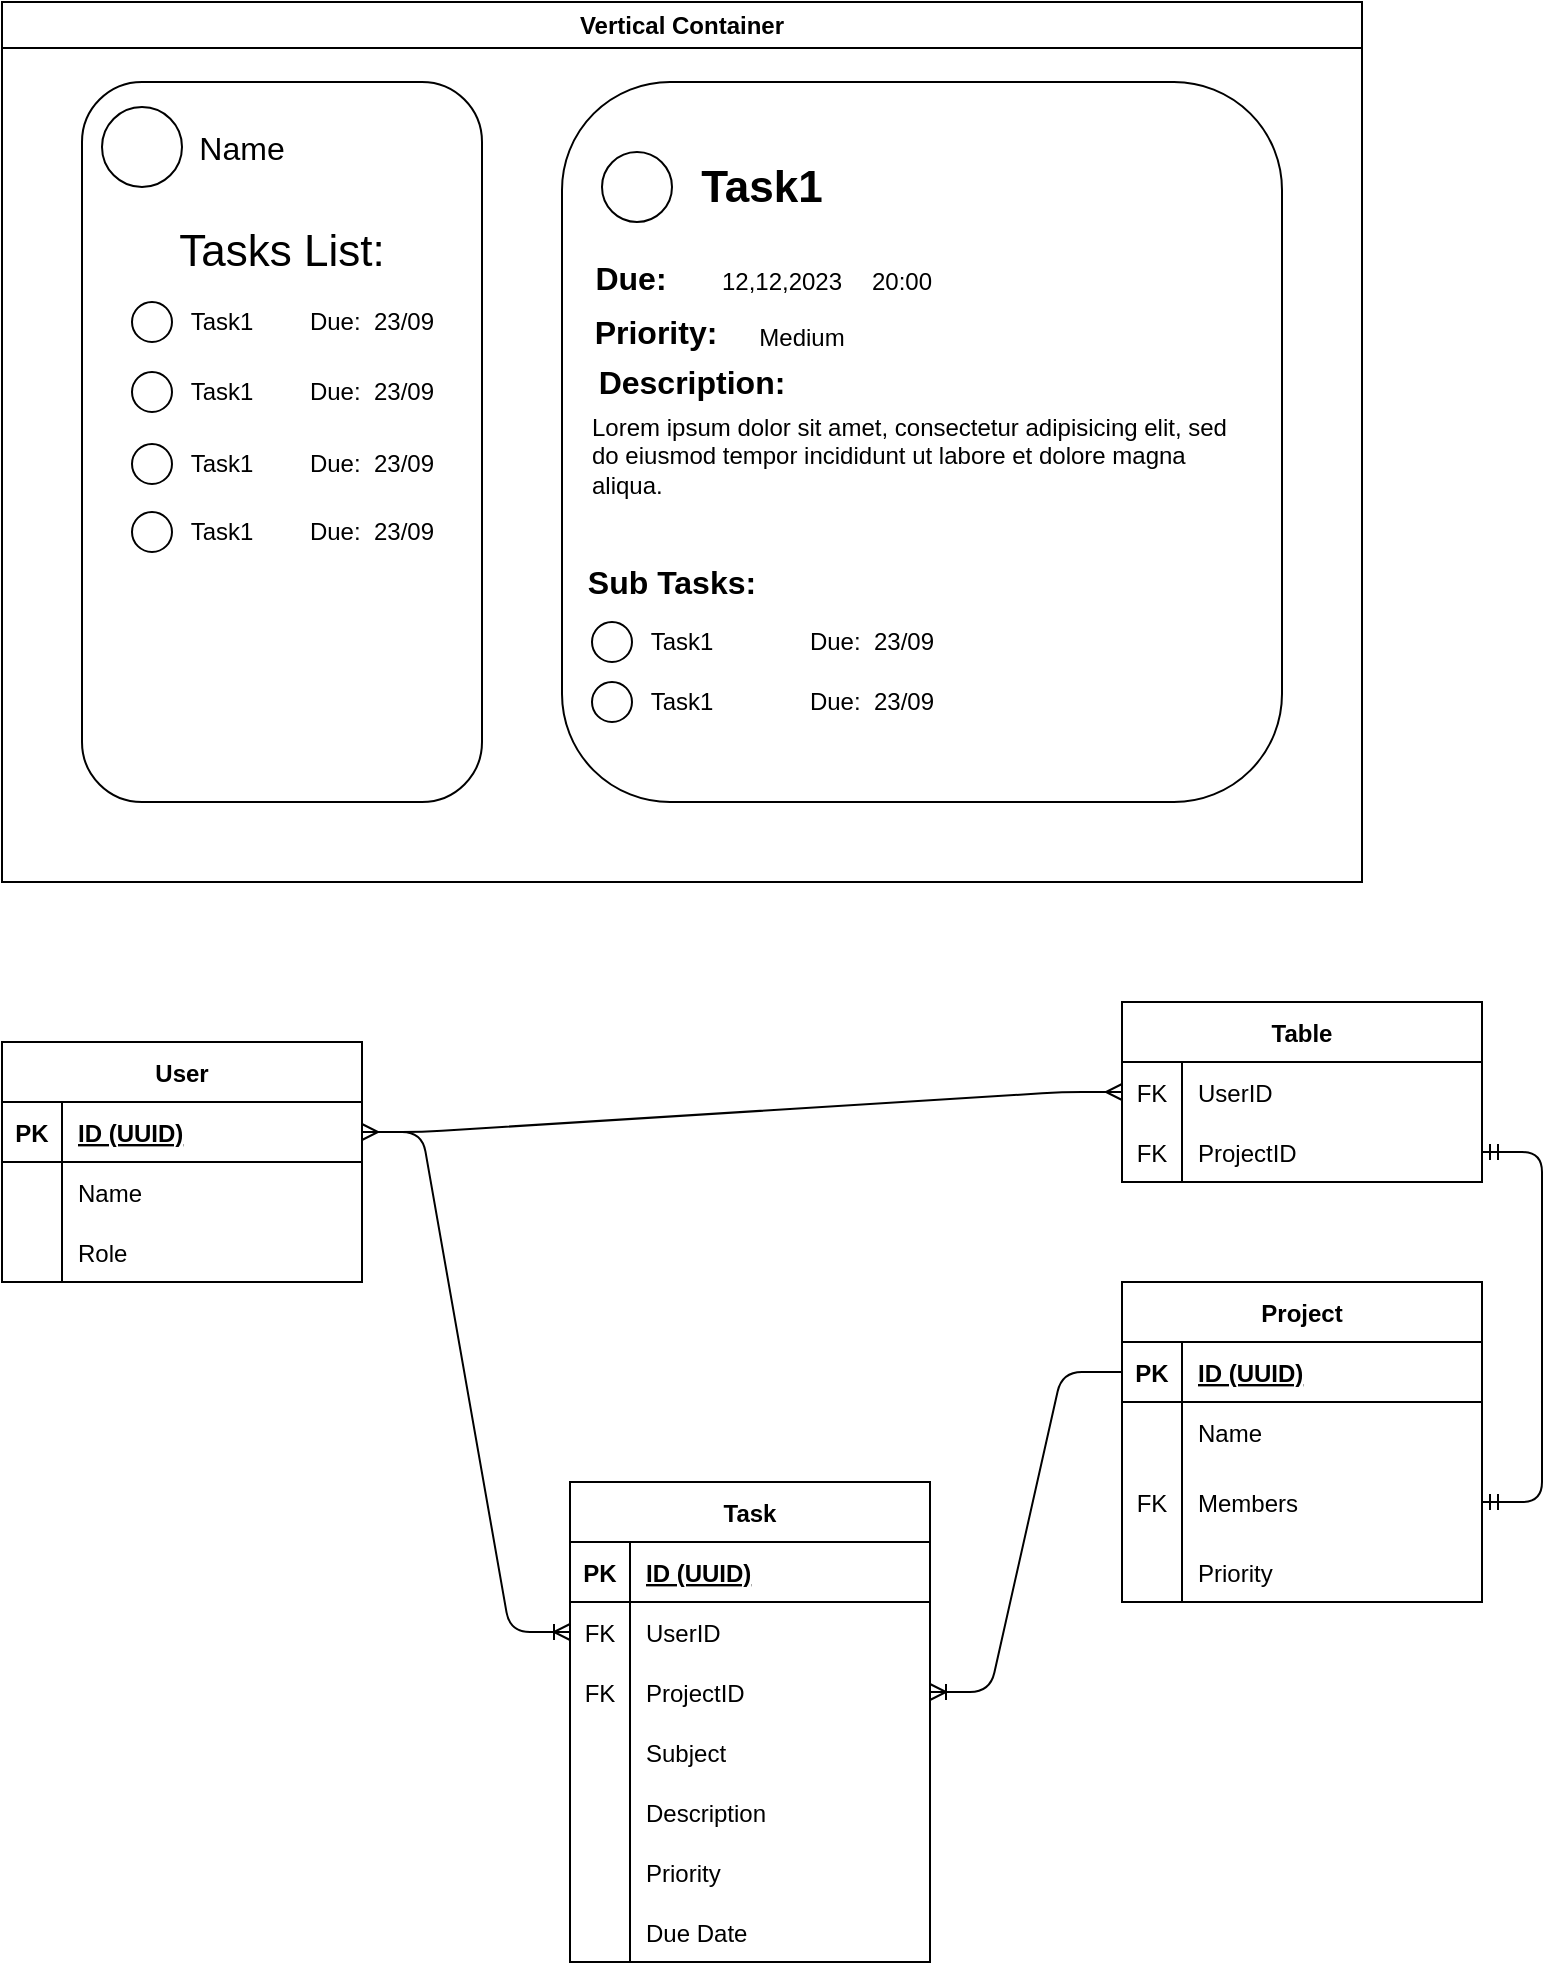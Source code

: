 <mxfile>
    <diagram name="Strona-1" id="vzDeasuwt3uQLDoyi-kc">
        <mxGraphModel dx="1151" dy="490" grid="1" gridSize="10" guides="1" tooltips="1" connect="1" arrows="1" fold="1" page="1" pageScale="1" pageWidth="827" pageHeight="1169" math="0" shadow="0">
            <root>
                <mxCell id="0"/>
                <mxCell id="1" parent="0"/>
                <mxCell id="1jarj3irUBRzqBKBzVCS-1" value="Vertical Container" style="swimlane;whiteSpace=wrap;html=1;" parent="1" vertex="1">
                    <mxGeometry x="40" y="40" width="680" height="440" as="geometry"/>
                </mxCell>
                <mxCell id="1jarj3irUBRzqBKBzVCS-2" value="" style="rounded=1;whiteSpace=wrap;html=1;" parent="1jarj3irUBRzqBKBzVCS-1" vertex="1">
                    <mxGeometry x="40" y="40" width="200" height="360" as="geometry"/>
                </mxCell>
                <mxCell id="1jarj3irUBRzqBKBzVCS-3" value="" style="rounded=1;whiteSpace=wrap;html=1;" parent="1jarj3irUBRzqBKBzVCS-1" vertex="1">
                    <mxGeometry x="280" y="40" width="360" height="360" as="geometry"/>
                </mxCell>
                <mxCell id="1jarj3irUBRzqBKBzVCS-4" value="Tasks List:" style="text;html=1;strokeColor=none;fillColor=none;align=center;verticalAlign=middle;whiteSpace=wrap;rounded=0;fontSize=22;" parent="1jarj3irUBRzqBKBzVCS-1" vertex="1">
                    <mxGeometry x="60" y="110" width="160" height="30" as="geometry"/>
                </mxCell>
                <mxCell id="1jarj3irUBRzqBKBzVCS-6" value="Task1" style="text;html=1;strokeColor=none;fillColor=none;align=center;verticalAlign=middle;whiteSpace=wrap;rounded=0;" parent="1jarj3irUBRzqBKBzVCS-1" vertex="1">
                    <mxGeometry x="80" y="145" width="60" height="30" as="geometry"/>
                </mxCell>
                <mxCell id="1jarj3irUBRzqBKBzVCS-7" value="" style="ellipse;whiteSpace=wrap;html=1;aspect=fixed;" parent="1jarj3irUBRzqBKBzVCS-1" vertex="1">
                    <mxGeometry x="65" y="150" width="20" height="20" as="geometry"/>
                </mxCell>
                <mxCell id="1jarj3irUBRzqBKBzVCS-8" value="Due:&amp;nbsp; 23/09" style="text;html=1;strokeColor=none;fillColor=none;align=center;verticalAlign=middle;whiteSpace=wrap;rounded=0;" parent="1jarj3irUBRzqBKBzVCS-1" vertex="1">
                    <mxGeometry x="150" y="145" width="70" height="30" as="geometry"/>
                </mxCell>
                <mxCell id="1jarj3irUBRzqBKBzVCS-10" value="Task1" style="text;html=1;strokeColor=none;fillColor=none;align=center;verticalAlign=middle;whiteSpace=wrap;rounded=0;" parent="1jarj3irUBRzqBKBzVCS-1" vertex="1">
                    <mxGeometry x="80" y="180" width="60" height="30" as="geometry"/>
                </mxCell>
                <mxCell id="1jarj3irUBRzqBKBzVCS-11" value="" style="ellipse;whiteSpace=wrap;html=1;aspect=fixed;" parent="1jarj3irUBRzqBKBzVCS-1" vertex="1">
                    <mxGeometry x="65" y="185" width="20" height="20" as="geometry"/>
                </mxCell>
                <mxCell id="1jarj3irUBRzqBKBzVCS-12" value="Due:&amp;nbsp; 23/09" style="text;html=1;strokeColor=none;fillColor=none;align=center;verticalAlign=middle;whiteSpace=wrap;rounded=0;" parent="1jarj3irUBRzqBKBzVCS-1" vertex="1">
                    <mxGeometry x="150" y="180" width="70" height="30" as="geometry"/>
                </mxCell>
                <mxCell id="1jarj3irUBRzqBKBzVCS-14" value="Task1" style="text;html=1;strokeColor=none;fillColor=none;align=center;verticalAlign=middle;whiteSpace=wrap;rounded=0;" parent="1jarj3irUBRzqBKBzVCS-1" vertex="1">
                    <mxGeometry x="80" y="216" width="60" height="30" as="geometry"/>
                </mxCell>
                <mxCell id="1jarj3irUBRzqBKBzVCS-15" value="" style="ellipse;whiteSpace=wrap;html=1;aspect=fixed;" parent="1jarj3irUBRzqBKBzVCS-1" vertex="1">
                    <mxGeometry x="65" y="221" width="20" height="20" as="geometry"/>
                </mxCell>
                <mxCell id="1jarj3irUBRzqBKBzVCS-16" value="Due:&amp;nbsp; 23/09" style="text;html=1;strokeColor=none;fillColor=none;align=center;verticalAlign=middle;whiteSpace=wrap;rounded=0;" parent="1jarj3irUBRzqBKBzVCS-1" vertex="1">
                    <mxGeometry x="150" y="216" width="70" height="30" as="geometry"/>
                </mxCell>
                <mxCell id="1jarj3irUBRzqBKBzVCS-18" value="Task1" style="text;html=1;strokeColor=none;fillColor=none;align=center;verticalAlign=middle;whiteSpace=wrap;rounded=0;" parent="1jarj3irUBRzqBKBzVCS-1" vertex="1">
                    <mxGeometry x="80" y="250" width="60" height="30" as="geometry"/>
                </mxCell>
                <mxCell id="1jarj3irUBRzqBKBzVCS-19" value="" style="ellipse;whiteSpace=wrap;html=1;aspect=fixed;" parent="1jarj3irUBRzqBKBzVCS-1" vertex="1">
                    <mxGeometry x="65" y="255" width="20" height="20" as="geometry"/>
                </mxCell>
                <mxCell id="1jarj3irUBRzqBKBzVCS-20" value="Due:&amp;nbsp; 23/09" style="text;html=1;strokeColor=none;fillColor=none;align=center;verticalAlign=middle;whiteSpace=wrap;rounded=0;" parent="1jarj3irUBRzqBKBzVCS-1" vertex="1">
                    <mxGeometry x="150" y="250" width="70" height="30" as="geometry"/>
                </mxCell>
                <mxCell id="1jarj3irUBRzqBKBzVCS-27" value="" style="ellipse;whiteSpace=wrap;html=1;aspect=fixed;" parent="1jarj3irUBRzqBKBzVCS-1" vertex="1">
                    <mxGeometry x="300" y="75" width="35" height="35" as="geometry"/>
                </mxCell>
                <mxCell id="1jarj3irUBRzqBKBzVCS-28" value="Task1" style="text;html=1;strokeColor=none;fillColor=none;align=center;verticalAlign=middle;whiteSpace=wrap;rounded=0;fontSize=22;fontStyle=1" parent="1jarj3irUBRzqBKBzVCS-1" vertex="1">
                    <mxGeometry x="320" y="62.5" width="120" height="60" as="geometry"/>
                </mxCell>
                <mxCell id="1jarj3irUBRzqBKBzVCS-29" value="Description:" style="text;html=1;strokeColor=none;fillColor=none;align=center;verticalAlign=middle;whiteSpace=wrap;rounded=0;fontSize=16;fontStyle=1" parent="1jarj3irUBRzqBKBzVCS-1" vertex="1">
                    <mxGeometry x="280" y="175" width="130" height="30" as="geometry"/>
                </mxCell>
                <mxCell id="1jarj3irUBRzqBKBzVCS-30" value="&lt;h1&gt;&lt;br&gt;&lt;/h1&gt;&lt;p&gt;Lorem ipsum dolor sit amet, consectetur adipisicing elit, sed do eiusmod tempor incididunt ut labore et dolore magna aliqua.&lt;/p&gt;" style="text;html=1;strokeColor=none;fillColor=none;spacing=5;spacingTop=-20;whiteSpace=wrap;overflow=hidden;rounded=0;" parent="1jarj3irUBRzqBKBzVCS-1" vertex="1">
                    <mxGeometry x="290" y="155" width="340" height="100" as="geometry"/>
                </mxCell>
                <mxCell id="1jarj3irUBRzqBKBzVCS-31" value="&lt;font style=&quot;font-size: 16px;&quot;&gt;&lt;b&gt;Due:&lt;/b&gt;&lt;/font&gt;" style="text;html=1;strokeColor=none;fillColor=none;align=center;verticalAlign=middle;whiteSpace=wrap;rounded=0;" parent="1jarj3irUBRzqBKBzVCS-1" vertex="1">
                    <mxGeometry x="267.5" y="122.5" width="92.5" height="30" as="geometry"/>
                </mxCell>
                <mxCell id="1jarj3irUBRzqBKBzVCS-32" value="12,12,2023" style="text;html=1;strokeColor=none;fillColor=none;align=center;verticalAlign=middle;whiteSpace=wrap;rounded=0;" parent="1jarj3irUBRzqBKBzVCS-1" vertex="1">
                    <mxGeometry x="360" y="125" width="60" height="30" as="geometry"/>
                </mxCell>
                <mxCell id="1jarj3irUBRzqBKBzVCS-33" value="20:00" style="text;html=1;strokeColor=none;fillColor=none;align=center;verticalAlign=middle;whiteSpace=wrap;rounded=0;" parent="1jarj3irUBRzqBKBzVCS-1" vertex="1">
                    <mxGeometry x="420" y="125" width="60" height="30" as="geometry"/>
                </mxCell>
                <mxCell id="1jarj3irUBRzqBKBzVCS-34" value="&lt;font style=&quot;font-size: 16px;&quot;&gt;&lt;b&gt;Sub Tasks:&lt;/b&gt;&lt;/font&gt;" style="text;html=1;strokeColor=none;fillColor=none;align=center;verticalAlign=middle;whiteSpace=wrap;rounded=0;" parent="1jarj3irUBRzqBKBzVCS-1" vertex="1">
                    <mxGeometry x="280" y="275" width="110" height="30" as="geometry"/>
                </mxCell>
                <mxCell id="1jarj3irUBRzqBKBzVCS-36" value="Task1" style="text;html=1;strokeColor=none;fillColor=none;align=center;verticalAlign=middle;whiteSpace=wrap;rounded=0;" parent="1jarj3irUBRzqBKBzVCS-1" vertex="1">
                    <mxGeometry x="310" y="305" width="60" height="30" as="geometry"/>
                </mxCell>
                <mxCell id="1jarj3irUBRzqBKBzVCS-37" value="" style="ellipse;whiteSpace=wrap;html=1;aspect=fixed;" parent="1jarj3irUBRzqBKBzVCS-1" vertex="1">
                    <mxGeometry x="295" y="310" width="20" height="20" as="geometry"/>
                </mxCell>
                <mxCell id="1jarj3irUBRzqBKBzVCS-38" value="Due:&amp;nbsp; 23/09" style="text;html=1;strokeColor=none;fillColor=none;align=center;verticalAlign=middle;whiteSpace=wrap;rounded=0;" parent="1jarj3irUBRzqBKBzVCS-1" vertex="1">
                    <mxGeometry x="400" y="305" width="70" height="30" as="geometry"/>
                </mxCell>
                <mxCell id="1jarj3irUBRzqBKBzVCS-44" value="" style="ellipse;whiteSpace=wrap;html=1;aspect=fixed;" parent="1jarj3irUBRzqBKBzVCS-1" vertex="1">
                    <mxGeometry x="50" y="52.5" width="40" height="40" as="geometry"/>
                </mxCell>
                <mxCell id="1jarj3irUBRzqBKBzVCS-45" value="Name" style="text;html=1;strokeColor=none;fillColor=none;align=center;verticalAlign=middle;whiteSpace=wrap;rounded=0;fontSize=16;" parent="1jarj3irUBRzqBKBzVCS-1" vertex="1">
                    <mxGeometry x="65" y="57.5" width="110" height="30" as="geometry"/>
                </mxCell>
                <mxCell id="1jarj3irUBRzqBKBzVCS-46" value="&lt;font style=&quot;font-size: 16px;&quot;&gt;&lt;b&gt;Priority:&lt;/b&gt;&lt;/font&gt;" style="text;html=1;strokeColor=none;fillColor=none;align=center;verticalAlign=middle;whiteSpace=wrap;rounded=0;" parent="1jarj3irUBRzqBKBzVCS-1" vertex="1">
                    <mxGeometry x="283.75" y="150" width="86.25" height="30" as="geometry"/>
                </mxCell>
                <mxCell id="1jarj3irUBRzqBKBzVCS-47" value="Medium" style="text;html=1;strokeColor=none;fillColor=none;align=center;verticalAlign=middle;whiteSpace=wrap;rounded=0;" parent="1jarj3irUBRzqBKBzVCS-1" vertex="1">
                    <mxGeometry x="370" y="152.5" width="60" height="30" as="geometry"/>
                </mxCell>
                <mxCell id="1jarj3irUBRzqBKBzVCS-40" value="Task1" style="text;html=1;strokeColor=none;fillColor=none;align=center;verticalAlign=middle;whiteSpace=wrap;rounded=0;" parent="1jarj3irUBRzqBKBzVCS-1" vertex="1">
                    <mxGeometry x="310" y="335" width="60" height="30" as="geometry"/>
                </mxCell>
                <mxCell id="1jarj3irUBRzqBKBzVCS-41" value="" style="ellipse;whiteSpace=wrap;html=1;aspect=fixed;" parent="1jarj3irUBRzqBKBzVCS-1" vertex="1">
                    <mxGeometry x="295" y="340" width="20" height="20" as="geometry"/>
                </mxCell>
                <mxCell id="1jarj3irUBRzqBKBzVCS-42" value="Due:&amp;nbsp; 23/09" style="text;html=1;strokeColor=none;fillColor=none;align=center;verticalAlign=middle;whiteSpace=wrap;rounded=0;" parent="1jarj3irUBRzqBKBzVCS-1" vertex="1">
                    <mxGeometry x="400" y="335" width="70" height="30" as="geometry"/>
                </mxCell>
                <mxCell id="2" value="User" style="shape=table;startSize=30;container=1;collapsible=1;childLayout=tableLayout;fixedRows=1;rowLines=0;fontStyle=1;align=center;resizeLast=1;" parent="1" vertex="1">
                    <mxGeometry x="40" y="560" width="180" height="120" as="geometry"/>
                </mxCell>
                <mxCell id="3" value="" style="shape=tableRow;horizontal=0;startSize=0;swimlaneHead=0;swimlaneBody=0;fillColor=none;collapsible=0;dropTarget=0;points=[[0,0.5],[1,0.5]];portConstraint=eastwest;top=0;left=0;right=0;bottom=1;" parent="2" vertex="1">
                    <mxGeometry y="30" width="180" height="30" as="geometry"/>
                </mxCell>
                <mxCell id="4" value="PK" style="shape=partialRectangle;connectable=0;fillColor=none;top=0;left=0;bottom=0;right=0;fontStyle=1;overflow=hidden;" parent="3" vertex="1">
                    <mxGeometry width="30" height="30" as="geometry">
                        <mxRectangle width="30" height="30" as="alternateBounds"/>
                    </mxGeometry>
                </mxCell>
                <mxCell id="5" value="ID (UUID)" style="shape=partialRectangle;connectable=0;fillColor=none;top=0;left=0;bottom=0;right=0;align=left;spacingLeft=6;fontStyle=5;overflow=hidden;" parent="3" vertex="1">
                    <mxGeometry x="30" width="150" height="30" as="geometry">
                        <mxRectangle width="150" height="30" as="alternateBounds"/>
                    </mxGeometry>
                </mxCell>
                <mxCell id="6" value="" style="shape=tableRow;horizontal=0;startSize=0;swimlaneHead=0;swimlaneBody=0;fillColor=none;collapsible=0;dropTarget=0;points=[[0,0.5],[1,0.5]];portConstraint=eastwest;top=0;left=0;right=0;bottom=0;" parent="2" vertex="1">
                    <mxGeometry y="60" width="180" height="30" as="geometry"/>
                </mxCell>
                <mxCell id="7" value="" style="shape=partialRectangle;connectable=0;fillColor=none;top=0;left=0;bottom=0;right=0;editable=1;overflow=hidden;" parent="6" vertex="1">
                    <mxGeometry width="30" height="30" as="geometry">
                        <mxRectangle width="30" height="30" as="alternateBounds"/>
                    </mxGeometry>
                </mxCell>
                <mxCell id="8" value="Name" style="shape=partialRectangle;connectable=0;fillColor=none;top=0;left=0;bottom=0;right=0;align=left;spacingLeft=6;overflow=hidden;" parent="6" vertex="1">
                    <mxGeometry x="30" width="150" height="30" as="geometry">
                        <mxRectangle width="150" height="30" as="alternateBounds"/>
                    </mxGeometry>
                </mxCell>
                <mxCell id="9" value="" style="shape=tableRow;horizontal=0;startSize=0;swimlaneHead=0;swimlaneBody=0;fillColor=none;collapsible=0;dropTarget=0;points=[[0,0.5],[1,0.5]];portConstraint=eastwest;top=0;left=0;right=0;bottom=0;" parent="2" vertex="1">
                    <mxGeometry y="90" width="180" height="30" as="geometry"/>
                </mxCell>
                <mxCell id="10" value="" style="shape=partialRectangle;connectable=0;fillColor=none;top=0;left=0;bottom=0;right=0;editable=1;overflow=hidden;" parent="9" vertex="1">
                    <mxGeometry width="30" height="30" as="geometry">
                        <mxRectangle width="30" height="30" as="alternateBounds"/>
                    </mxGeometry>
                </mxCell>
                <mxCell id="11" value="Role" style="shape=partialRectangle;connectable=0;fillColor=none;top=0;left=0;bottom=0;right=0;align=left;spacingLeft=6;overflow=hidden;" parent="9" vertex="1">
                    <mxGeometry x="30" width="150" height="30" as="geometry">
                        <mxRectangle width="150" height="30" as="alternateBounds"/>
                    </mxGeometry>
                </mxCell>
                <mxCell id="15" value="Task" style="shape=table;startSize=30;container=1;collapsible=1;childLayout=tableLayout;fixedRows=1;rowLines=0;fontStyle=1;align=center;resizeLast=1;" parent="1" vertex="1">
                    <mxGeometry x="324" y="780" width="180" height="240" as="geometry"/>
                </mxCell>
                <mxCell id="16" value="" style="shape=tableRow;horizontal=0;startSize=0;swimlaneHead=0;swimlaneBody=0;fillColor=none;collapsible=0;dropTarget=0;points=[[0,0.5],[1,0.5]];portConstraint=eastwest;top=0;left=0;right=0;bottom=1;" parent="15" vertex="1">
                    <mxGeometry y="30" width="180" height="30" as="geometry"/>
                </mxCell>
                <mxCell id="17" value="PK" style="shape=partialRectangle;connectable=0;fillColor=none;top=0;left=0;bottom=0;right=0;fontStyle=1;overflow=hidden;" parent="16" vertex="1">
                    <mxGeometry width="30" height="30" as="geometry">
                        <mxRectangle width="30" height="30" as="alternateBounds"/>
                    </mxGeometry>
                </mxCell>
                <mxCell id="18" value="ID (UUID)" style="shape=partialRectangle;connectable=0;fillColor=none;top=0;left=0;bottom=0;right=0;align=left;spacingLeft=6;fontStyle=5;overflow=hidden;" parent="16" vertex="1">
                    <mxGeometry x="30" width="150" height="30" as="geometry">
                        <mxRectangle width="150" height="30" as="alternateBounds"/>
                    </mxGeometry>
                </mxCell>
                <mxCell id="19" value="" style="shape=tableRow;horizontal=0;startSize=0;swimlaneHead=0;swimlaneBody=0;fillColor=none;collapsible=0;dropTarget=0;points=[[0,0.5],[1,0.5]];portConstraint=eastwest;top=0;left=0;right=0;bottom=0;" parent="15" vertex="1">
                    <mxGeometry y="60" width="180" height="30" as="geometry"/>
                </mxCell>
                <mxCell id="20" value="FK" style="shape=partialRectangle;connectable=0;fillColor=none;top=0;left=0;bottom=0;right=0;editable=1;overflow=hidden;" parent="19" vertex="1">
                    <mxGeometry width="30" height="30" as="geometry">
                        <mxRectangle width="30" height="30" as="alternateBounds"/>
                    </mxGeometry>
                </mxCell>
                <mxCell id="21" value="UserID" style="shape=partialRectangle;connectable=0;fillColor=none;top=0;left=0;bottom=0;right=0;align=left;spacingLeft=6;overflow=hidden;" parent="19" vertex="1">
                    <mxGeometry x="30" width="150" height="30" as="geometry">
                        <mxRectangle width="150" height="30" as="alternateBounds"/>
                    </mxGeometry>
                </mxCell>
                <mxCell id="22" value="" style="shape=tableRow;horizontal=0;startSize=0;swimlaneHead=0;swimlaneBody=0;fillColor=none;collapsible=0;dropTarget=0;points=[[0,0.5],[1,0.5]];portConstraint=eastwest;top=0;left=0;right=0;bottom=0;" parent="15" vertex="1">
                    <mxGeometry y="90" width="180" height="30" as="geometry"/>
                </mxCell>
                <mxCell id="23" value="FK" style="shape=partialRectangle;connectable=0;fillColor=none;top=0;left=0;bottom=0;right=0;editable=1;overflow=hidden;" parent="22" vertex="1">
                    <mxGeometry width="30" height="30" as="geometry">
                        <mxRectangle width="30" height="30" as="alternateBounds"/>
                    </mxGeometry>
                </mxCell>
                <mxCell id="24" value="ProjectID" style="shape=partialRectangle;connectable=0;fillColor=none;top=0;left=0;bottom=0;right=0;align=left;spacingLeft=6;overflow=hidden;" parent="22" vertex="1">
                    <mxGeometry x="30" width="150" height="30" as="geometry">
                        <mxRectangle width="150" height="30" as="alternateBounds"/>
                    </mxGeometry>
                </mxCell>
                <mxCell id="25" value="" style="shape=tableRow;horizontal=0;startSize=0;swimlaneHead=0;swimlaneBody=0;fillColor=none;collapsible=0;dropTarget=0;points=[[0,0.5],[1,0.5]];portConstraint=eastwest;top=0;left=0;right=0;bottom=0;" parent="15" vertex="1">
                    <mxGeometry y="120" width="180" height="30" as="geometry"/>
                </mxCell>
                <mxCell id="26" value="" style="shape=partialRectangle;connectable=0;fillColor=none;top=0;left=0;bottom=0;right=0;editable=1;overflow=hidden;" parent="25" vertex="1">
                    <mxGeometry width="30" height="30" as="geometry">
                        <mxRectangle width="30" height="30" as="alternateBounds"/>
                    </mxGeometry>
                </mxCell>
                <mxCell id="27" value="Subject" style="shape=partialRectangle;connectable=0;fillColor=none;top=0;left=0;bottom=0;right=0;align=left;spacingLeft=6;overflow=hidden;" parent="25" vertex="1">
                    <mxGeometry x="30" width="150" height="30" as="geometry">
                        <mxRectangle width="150" height="30" as="alternateBounds"/>
                    </mxGeometry>
                </mxCell>
                <mxCell id="43" value="" style="shape=tableRow;horizontal=0;startSize=0;swimlaneHead=0;swimlaneBody=0;fillColor=none;collapsible=0;dropTarget=0;points=[[0,0.5],[1,0.5]];portConstraint=eastwest;top=0;left=0;right=0;bottom=0;" parent="15" vertex="1">
                    <mxGeometry y="150" width="180" height="30" as="geometry"/>
                </mxCell>
                <mxCell id="44" value="" style="shape=partialRectangle;connectable=0;fillColor=none;top=0;left=0;bottom=0;right=0;fontStyle=0;overflow=hidden;" parent="43" vertex="1">
                    <mxGeometry width="30" height="30" as="geometry">
                        <mxRectangle width="30" height="30" as="alternateBounds"/>
                    </mxGeometry>
                </mxCell>
                <mxCell id="45" value="Description" style="shape=partialRectangle;connectable=0;fillColor=none;top=0;left=0;bottom=0;right=0;align=left;spacingLeft=6;fontStyle=0;overflow=hidden;" parent="43" vertex="1">
                    <mxGeometry x="30" width="150" height="30" as="geometry">
                        <mxRectangle width="150" height="30" as="alternateBounds"/>
                    </mxGeometry>
                </mxCell>
                <mxCell id="46" value="" style="shape=tableRow;horizontal=0;startSize=0;swimlaneHead=0;swimlaneBody=0;fillColor=none;collapsible=0;dropTarget=0;points=[[0,0.5],[1,0.5]];portConstraint=eastwest;top=0;left=0;right=0;bottom=0;" parent="15" vertex="1">
                    <mxGeometry y="180" width="180" height="30" as="geometry"/>
                </mxCell>
                <mxCell id="47" value="" style="shape=partialRectangle;connectable=0;fillColor=none;top=0;left=0;bottom=0;right=0;fontStyle=0;overflow=hidden;" parent="46" vertex="1">
                    <mxGeometry width="30" height="30" as="geometry">
                        <mxRectangle width="30" height="30" as="alternateBounds"/>
                    </mxGeometry>
                </mxCell>
                <mxCell id="48" value="Priority" style="shape=partialRectangle;connectable=0;fillColor=none;top=0;left=0;bottom=0;right=0;align=left;spacingLeft=6;fontStyle=0;overflow=hidden;" parent="46" vertex="1">
                    <mxGeometry x="30" width="150" height="30" as="geometry">
                        <mxRectangle width="150" height="30" as="alternateBounds"/>
                    </mxGeometry>
                </mxCell>
                <mxCell id="49" value="" style="shape=tableRow;horizontal=0;startSize=0;swimlaneHead=0;swimlaneBody=0;fillColor=none;collapsible=0;dropTarget=0;points=[[0,0.5],[1,0.5]];portConstraint=eastwest;top=0;left=0;right=0;bottom=0;" parent="15" vertex="1">
                    <mxGeometry y="210" width="180" height="30" as="geometry"/>
                </mxCell>
                <mxCell id="50" value="" style="shape=partialRectangle;connectable=0;fillColor=none;top=0;left=0;bottom=0;right=0;fontStyle=0;overflow=hidden;" parent="49" vertex="1">
                    <mxGeometry width="30" height="30" as="geometry">
                        <mxRectangle width="30" height="30" as="alternateBounds"/>
                    </mxGeometry>
                </mxCell>
                <mxCell id="51" value="Due Date" style="shape=partialRectangle;connectable=0;fillColor=none;top=0;left=0;bottom=0;right=0;align=left;spacingLeft=6;fontStyle=0;overflow=hidden;" parent="49" vertex="1">
                    <mxGeometry x="30" width="150" height="30" as="geometry">
                        <mxRectangle width="150" height="30" as="alternateBounds"/>
                    </mxGeometry>
                </mxCell>
                <mxCell id="28" value="Project" style="shape=table;startSize=30;container=1;collapsible=1;childLayout=tableLayout;fixedRows=1;rowLines=0;fontStyle=1;align=center;resizeLast=1;" parent="1" vertex="1">
                    <mxGeometry x="600" y="680" width="180" height="160" as="geometry"/>
                </mxCell>
                <mxCell id="29" value="" style="shape=tableRow;horizontal=0;startSize=0;swimlaneHead=0;swimlaneBody=0;fillColor=none;collapsible=0;dropTarget=0;points=[[0,0.5],[1,0.5]];portConstraint=eastwest;top=0;left=0;right=0;bottom=1;" parent="28" vertex="1">
                    <mxGeometry y="30" width="180" height="30" as="geometry"/>
                </mxCell>
                <mxCell id="30" value="PK" style="shape=partialRectangle;connectable=0;fillColor=none;top=0;left=0;bottom=0;right=0;fontStyle=1;overflow=hidden;" parent="29" vertex="1">
                    <mxGeometry width="30" height="30" as="geometry">
                        <mxRectangle width="30" height="30" as="alternateBounds"/>
                    </mxGeometry>
                </mxCell>
                <mxCell id="31" value="ID (UUID)" style="shape=partialRectangle;connectable=0;fillColor=none;top=0;left=0;bottom=0;right=0;align=left;spacingLeft=6;fontStyle=5;overflow=hidden;" parent="29" vertex="1">
                    <mxGeometry x="30" width="150" height="30" as="geometry">
                        <mxRectangle width="150" height="30" as="alternateBounds"/>
                    </mxGeometry>
                </mxCell>
                <mxCell id="32" value="" style="shape=tableRow;horizontal=0;startSize=0;swimlaneHead=0;swimlaneBody=0;fillColor=none;collapsible=0;dropTarget=0;points=[[0,0.5],[1,0.5]];portConstraint=eastwest;top=0;left=0;right=0;bottom=0;" parent="28" vertex="1">
                    <mxGeometry y="60" width="180" height="30" as="geometry"/>
                </mxCell>
                <mxCell id="33" value="" style="shape=partialRectangle;connectable=0;fillColor=none;top=0;left=0;bottom=0;right=0;editable=1;overflow=hidden;" parent="32" vertex="1">
                    <mxGeometry width="30" height="30" as="geometry">
                        <mxRectangle width="30" height="30" as="alternateBounds"/>
                    </mxGeometry>
                </mxCell>
                <mxCell id="34" value="Name" style="shape=partialRectangle;connectable=0;fillColor=none;top=0;left=0;bottom=0;right=0;align=left;spacingLeft=6;overflow=hidden;" parent="32" vertex="1">
                    <mxGeometry x="30" width="150" height="30" as="geometry">
                        <mxRectangle width="150" height="30" as="alternateBounds"/>
                    </mxGeometry>
                </mxCell>
                <mxCell id="35" value="" style="shape=tableRow;horizontal=0;startSize=0;swimlaneHead=0;swimlaneBody=0;fillColor=none;collapsible=0;dropTarget=0;points=[[0,0.5],[1,0.5]];portConstraint=eastwest;top=0;left=0;right=0;bottom=0;" parent="28" vertex="1">
                    <mxGeometry y="90" width="180" height="40" as="geometry"/>
                </mxCell>
                <mxCell id="36" value="FK" style="shape=partialRectangle;connectable=0;fillColor=none;top=0;left=0;bottom=0;right=0;editable=1;overflow=hidden;" parent="35" vertex="1">
                    <mxGeometry width="30" height="40" as="geometry">
                        <mxRectangle width="30" height="40" as="alternateBounds"/>
                    </mxGeometry>
                </mxCell>
                <mxCell id="37" value="Members" style="shape=partialRectangle;connectable=0;fillColor=none;top=0;left=0;bottom=0;right=0;align=left;spacingLeft=6;overflow=hidden;" parent="35" vertex="1">
                    <mxGeometry x="30" width="150" height="40" as="geometry">
                        <mxRectangle width="150" height="40" as="alternateBounds"/>
                    </mxGeometry>
                </mxCell>
                <mxCell id="38" value="" style="shape=tableRow;horizontal=0;startSize=0;swimlaneHead=0;swimlaneBody=0;fillColor=none;collapsible=0;dropTarget=0;points=[[0,0.5],[1,0.5]];portConstraint=eastwest;top=0;left=0;right=0;bottom=0;" parent="28" vertex="1">
                    <mxGeometry y="130" width="180" height="30" as="geometry"/>
                </mxCell>
                <mxCell id="39" value="" style="shape=partialRectangle;connectable=0;fillColor=none;top=0;left=0;bottom=0;right=0;editable=1;overflow=hidden;" parent="38" vertex="1">
                    <mxGeometry width="30" height="30" as="geometry">
                        <mxRectangle width="30" height="30" as="alternateBounds"/>
                    </mxGeometry>
                </mxCell>
                <mxCell id="40" value="Priority" style="shape=partialRectangle;connectable=0;fillColor=none;top=0;left=0;bottom=0;right=0;align=left;spacingLeft=6;overflow=hidden;" parent="38" vertex="1">
                    <mxGeometry x="30" width="150" height="30" as="geometry">
                        <mxRectangle width="150" height="30" as="alternateBounds"/>
                    </mxGeometry>
                </mxCell>
                <mxCell id="41" value="" style="edgeStyle=entityRelationEdgeStyle;fontSize=12;html=1;endArrow=ERoneToMany;exitX=1;exitY=0.5;exitDx=0;exitDy=0;entryX=0;entryY=0.5;entryDx=0;entryDy=0;" parent="1" source="3" target="19" edge="1">
                    <mxGeometry width="100" height="100" relative="1" as="geometry">
                        <mxPoint x="360" y="820" as="sourcePoint"/>
                        <mxPoint x="460" y="720" as="targetPoint"/>
                    </mxGeometry>
                </mxCell>
                <mxCell id="42" value="" style="edgeStyle=entityRelationEdgeStyle;fontSize=12;html=1;endArrow=ERoneToMany;exitX=0;exitY=0.5;exitDx=0;exitDy=0;entryX=1;entryY=0.5;entryDx=0;entryDy=0;" parent="1" source="29" target="22" edge="1">
                    <mxGeometry width="100" height="100" relative="1" as="geometry">
                        <mxPoint x="360" y="820" as="sourcePoint"/>
                        <mxPoint x="460" y="720" as="targetPoint"/>
                    </mxGeometry>
                </mxCell>
                <mxCell id="56" value="Table" style="shape=table;startSize=30;container=1;collapsible=1;childLayout=tableLayout;fixedRows=1;rowLines=0;fontStyle=1;align=center;resizeLast=1;" parent="1" vertex="1">
                    <mxGeometry x="600" y="540" width="180" height="90" as="geometry"/>
                </mxCell>
                <mxCell id="60" value="" style="shape=tableRow;horizontal=0;startSize=0;swimlaneHead=0;swimlaneBody=0;fillColor=none;collapsible=0;dropTarget=0;points=[[0,0.5],[1,0.5]];portConstraint=eastwest;top=0;left=0;right=0;bottom=0;" parent="56" vertex="1">
                    <mxGeometry y="30" width="180" height="30" as="geometry"/>
                </mxCell>
                <mxCell id="61" value="FK" style="shape=partialRectangle;connectable=0;fillColor=none;top=0;left=0;bottom=0;right=0;editable=1;overflow=hidden;" parent="60" vertex="1">
                    <mxGeometry width="30" height="30" as="geometry">
                        <mxRectangle width="30" height="30" as="alternateBounds"/>
                    </mxGeometry>
                </mxCell>
                <mxCell id="62" value="UserID" style="shape=partialRectangle;connectable=0;fillColor=none;top=0;left=0;bottom=0;right=0;align=left;spacingLeft=6;overflow=hidden;" parent="60" vertex="1">
                    <mxGeometry x="30" width="150" height="30" as="geometry">
                        <mxRectangle width="150" height="30" as="alternateBounds"/>
                    </mxGeometry>
                </mxCell>
                <mxCell id="63" value="" style="shape=tableRow;horizontal=0;startSize=0;swimlaneHead=0;swimlaneBody=0;fillColor=none;collapsible=0;dropTarget=0;points=[[0,0.5],[1,0.5]];portConstraint=eastwest;top=0;left=0;right=0;bottom=0;" parent="56" vertex="1">
                    <mxGeometry y="60" width="180" height="30" as="geometry"/>
                </mxCell>
                <mxCell id="64" value="FK" style="shape=partialRectangle;connectable=0;fillColor=none;top=0;left=0;bottom=0;right=0;editable=1;overflow=hidden;" parent="63" vertex="1">
                    <mxGeometry width="30" height="30" as="geometry">
                        <mxRectangle width="30" height="30" as="alternateBounds"/>
                    </mxGeometry>
                </mxCell>
                <mxCell id="65" value="ProjectID" style="shape=partialRectangle;connectable=0;fillColor=none;top=0;left=0;bottom=0;right=0;align=left;spacingLeft=6;overflow=hidden;" parent="63" vertex="1">
                    <mxGeometry x="30" width="150" height="30" as="geometry">
                        <mxRectangle width="150" height="30" as="alternateBounds"/>
                    </mxGeometry>
                </mxCell>
                <mxCell id="71" value="" style="edgeStyle=entityRelationEdgeStyle;fontSize=12;html=1;endArrow=ERmandOne;startArrow=ERmandOne;exitX=1;exitY=0.5;exitDx=0;exitDy=0;entryX=1;entryY=0.5;entryDx=0;entryDy=0;" parent="1" source="63" target="35" edge="1">
                    <mxGeometry width="100" height="100" relative="1" as="geometry">
                        <mxPoint x="360" y="700" as="sourcePoint"/>
                        <mxPoint x="460" y="600" as="targetPoint"/>
                    </mxGeometry>
                </mxCell>
                <mxCell id="72" value="" style="edgeStyle=entityRelationEdgeStyle;fontSize=12;html=1;endArrow=ERmany;startArrow=ERmany;exitX=1;exitY=0.5;exitDx=0;exitDy=0;entryX=0;entryY=0.5;entryDx=0;entryDy=0;" parent="1" source="3" target="60" edge="1">
                    <mxGeometry width="100" height="100" relative="1" as="geometry">
                        <mxPoint x="360" y="700" as="sourcePoint"/>
                        <mxPoint x="460" y="600" as="targetPoint"/>
                    </mxGeometry>
                </mxCell>
            </root>
        </mxGraphModel>
    </diagram>
</mxfile>